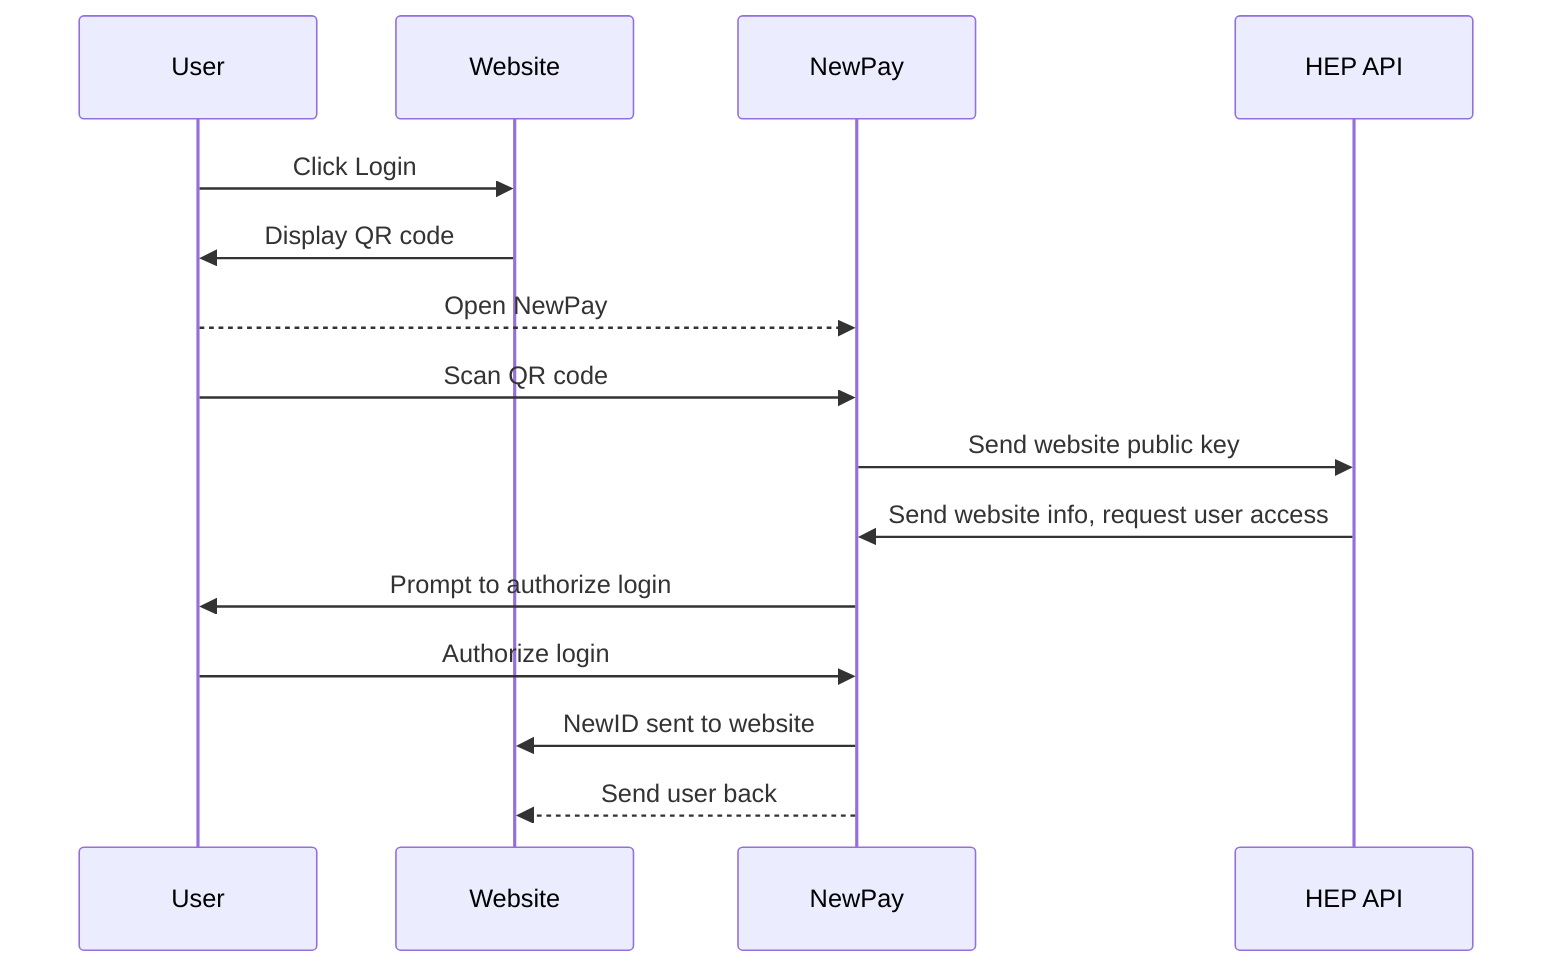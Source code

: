 sequenceDiagram;
    participant User;
    participant Website;
	participant NewPay;
	participant HEP API;
 
    User->>Website: Click Login;
	Website->>User: Display QR code;
	User-->>NewPay: Open NewPay;
	User->>NewPay: Scan QR code;
	NewPay->>HEP API: Send website public key;
	HEP API->>NewPay: Send website info, request user access;
	NewPay->> User: Prompt to authorize login;
	User->>NewPay: Authorize login;
	NewPay->>Website: NewID sent to website;
	NewPay-->>Website: Send user back;